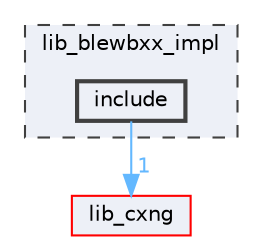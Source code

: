 digraph "lib_blewbxx_impl/include"
{
 // LATEX_PDF_SIZE
  bgcolor="transparent";
  edge [fontname=Helvetica,fontsize=10,labelfontname=Helvetica,labelfontsize=10];
  node [fontname=Helvetica,fontsize=10,shape=box,height=0.2,width=0.4];
  compound=true
  subgraph clusterdir_c4a37ac6fb66a90d51c724e3d332b1b6 {
    graph [ bgcolor="#edf0f7", pencolor="grey25", label="lib_blewbxx_impl", fontname=Helvetica,fontsize=10 style="filled,dashed", URL="dir_c4a37ac6fb66a90d51c724e3d332b1b6.html",tooltip=""]
  dir_b5e317f4de67482bd0c69c2478402f71 [label="include", fillcolor="#edf0f7", color="grey25", style="filled,bold", URL="dir_b5e317f4de67482bd0c69c2478402f71.html",tooltip=""];
  }
  dir_f19cb56d6ecfeb72444413e62ae31a52 [label="lib_cxng", fillcolor="#edf0f7", color="red", style="filled", URL="dir_f19cb56d6ecfeb72444413e62ae31a52.html",tooltip=""];
  dir_b5e317f4de67482bd0c69c2478402f71->dir_f19cb56d6ecfeb72444413e62ae31a52 [headlabel="1", labeldistance=1.5 headhref="dir_000011_000018.html" color="steelblue1" fontcolor="steelblue1"];
}
